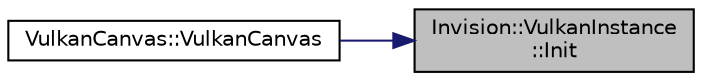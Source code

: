 digraph "Invision::VulkanInstance::Init"
{
 // LATEX_PDF_SIZE
  edge [fontname="Helvetica",fontsize="10",labelfontname="Helvetica",labelfontsize="10"];
  node [fontname="Helvetica",fontsize="10",shape=record];
  rankdir="RL";
  Node1 [label="Invision::VulkanInstance\l::Init",height=0.2,width=0.4,color="black", fillcolor="grey75", style="filled", fontcolor="black",tooltip=" "];
  Node1 -> Node2 [dir="back",color="midnightblue",fontsize="10",style="solid",fontname="Helvetica"];
  Node2 [label="VulkanCanvas::VulkanCanvas",height=0.2,width=0.4,color="black", fillcolor="white", style="filled",URL="$class_vulkan_canvas.html#af4f8bcc0691eaff8f61d1358d4fe92a1",tooltip=" "];
}
